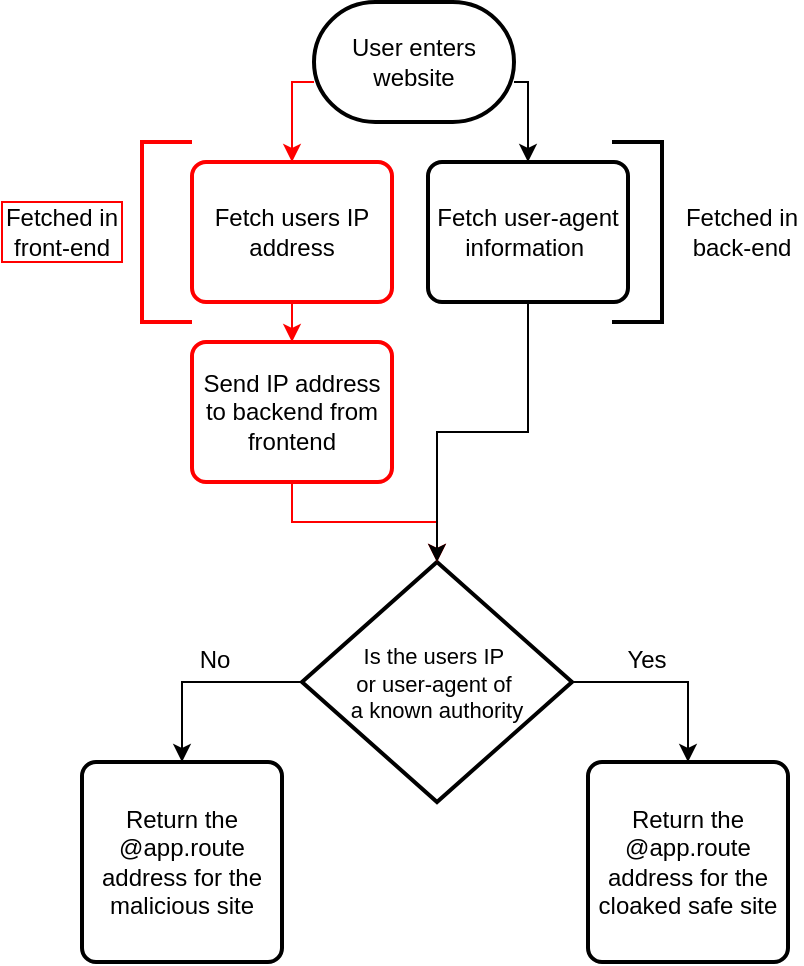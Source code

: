 <mxfile version="24.7.7">
  <diagram name="Page-1" id="gsF68JaWRqBPeV5tJFq-">
    <mxGraphModel dx="852" dy="665" grid="1" gridSize="10" guides="1" tooltips="1" connect="1" arrows="1" fold="1" page="1" pageScale="1" pageWidth="850" pageHeight="1100" math="0" shadow="0">
      <root>
        <mxCell id="0" />
        <mxCell id="1" parent="0" />
        <mxCell id="jK9HHNvisakAEsY_TNgf-29" style="edgeStyle=orthogonalEdgeStyle;rounded=0;orthogonalLoop=1;jettySize=auto;html=1;entryX=0.5;entryY=0;entryDx=0;entryDy=0;fillColor=#FF0000;strokeColor=#FF0000;" parent="1" source="jK9HHNvisakAEsY_TNgf-1" target="jK9HHNvisakAEsY_TNgf-7" edge="1">
          <mxGeometry relative="1" as="geometry">
            <Array as="points">
              <mxPoint x="325" y="100" />
            </Array>
          </mxGeometry>
        </mxCell>
        <mxCell id="jK9HHNvisakAEsY_TNgf-30" style="edgeStyle=orthogonalEdgeStyle;rounded=0;orthogonalLoop=1;jettySize=auto;html=1;entryX=0.5;entryY=0;entryDx=0;entryDy=0;" parent="1" source="jK9HHNvisakAEsY_TNgf-1" target="jK9HHNvisakAEsY_TNgf-14" edge="1">
          <mxGeometry relative="1" as="geometry">
            <Array as="points">
              <mxPoint x="443" y="100" />
            </Array>
          </mxGeometry>
        </mxCell>
        <mxCell id="jK9HHNvisakAEsY_TNgf-1" value="User enters website" style="strokeWidth=2;html=1;shape=mxgraph.flowchart.terminator;whiteSpace=wrap;" parent="1" vertex="1">
          <mxGeometry x="336" y="60" width="100" height="60" as="geometry" />
        </mxCell>
        <mxCell id="jK9HHNvisakAEsY_TNgf-36" style="edgeStyle=orthogonalEdgeStyle;rounded=0;orthogonalLoop=1;jettySize=auto;html=1;entryX=0.5;entryY=0;entryDx=0;entryDy=0;" parent="1" source="jK9HHNvisakAEsY_TNgf-2" target="jK9HHNvisakAEsY_TNgf-32" edge="1">
          <mxGeometry relative="1" as="geometry" />
        </mxCell>
        <mxCell id="jK9HHNvisakAEsY_TNgf-37" style="edgeStyle=orthogonalEdgeStyle;rounded=0;orthogonalLoop=1;jettySize=auto;html=1;entryX=0.5;entryY=0;entryDx=0;entryDy=0;" parent="1" source="jK9HHNvisakAEsY_TNgf-2" target="jK9HHNvisakAEsY_TNgf-31" edge="1">
          <mxGeometry relative="1" as="geometry" />
        </mxCell>
        <mxCell id="jK9HHNvisakAEsY_TNgf-2" value="&lt;font style=&quot;font-size: 11px;&quot;&gt;Is the users IP&amp;nbsp;&lt;/font&gt;&lt;div style=&quot;font-size: 11px;&quot;&gt;&lt;font style=&quot;font-size: 11px;&quot;&gt;&lt;font style=&quot;font-size: 11px;&quot;&gt;or&amp;nbsp;&lt;/font&gt;&lt;span style=&quot;background-color: initial;&quot;&gt;user-agent of&amp;nbsp;&lt;/span&gt;&lt;/font&gt;&lt;/div&gt;&lt;div style=&quot;font-size: 11px;&quot;&gt;&lt;font style=&quot;font-size: 11px;&quot;&gt;&lt;span style=&quot;background-color: initial;&quot;&gt;a&amp;nbsp;&lt;/span&gt;&lt;span style=&quot;background-color: initial;&quot;&gt;known authority&lt;/span&gt;&lt;/font&gt;&lt;/div&gt;" style="strokeWidth=2;html=1;shape=mxgraph.flowchart.decision;whiteSpace=wrap;" parent="1" vertex="1">
          <mxGeometry x="330" y="340" width="135" height="120" as="geometry" />
        </mxCell>
        <mxCell id="jK9HHNvisakAEsY_TNgf-10" style="edgeStyle=orthogonalEdgeStyle;rounded=0;orthogonalLoop=1;jettySize=auto;html=1;strokeColor=#FF0000;" parent="1" source="jK9HHNvisakAEsY_TNgf-7" target="jK9HHNvisakAEsY_TNgf-8" edge="1">
          <mxGeometry relative="1" as="geometry" />
        </mxCell>
        <mxCell id="jK9HHNvisakAEsY_TNgf-7" value="Fetch users IP address" style="rounded=1;whiteSpace=wrap;html=1;absoluteArcSize=1;arcSize=14;strokeWidth=2;strokeColor=#FF0000;" parent="1" vertex="1">
          <mxGeometry x="275" y="140" width="100" height="70" as="geometry" />
        </mxCell>
        <mxCell id="jK9HHNvisakAEsY_TNgf-11" style="edgeStyle=orthogonalEdgeStyle;rounded=0;orthogonalLoop=1;jettySize=auto;html=1;strokeColor=#FF0000;" parent="1" source="jK9HHNvisakAEsY_TNgf-8" target="jK9HHNvisakAEsY_TNgf-2" edge="1">
          <mxGeometry relative="1" as="geometry" />
        </mxCell>
        <mxCell id="jK9HHNvisakAEsY_TNgf-8" value="Send IP address to backend from frontend" style="rounded=1;whiteSpace=wrap;html=1;absoluteArcSize=1;arcSize=14;strokeWidth=2;strokeColor=#FF0000;" parent="1" vertex="1">
          <mxGeometry x="275" y="230" width="100" height="70" as="geometry" />
        </mxCell>
        <mxCell id="jK9HHNvisakAEsY_TNgf-14" value="Fetch user-agent information&amp;nbsp;" style="rounded=1;whiteSpace=wrap;html=1;absoluteArcSize=1;arcSize=14;strokeWidth=2;" parent="1" vertex="1">
          <mxGeometry x="393" y="140" width="100" height="70" as="geometry" />
        </mxCell>
        <mxCell id="jK9HHNvisakAEsY_TNgf-17" value="Fetched in front-end" style="text;strokeColor=#FF0000;align=center;fillColor=none;html=1;verticalAlign=middle;whiteSpace=wrap;rounded=0;" parent="1" vertex="1">
          <mxGeometry x="180" y="160" width="60" height="30" as="geometry" />
        </mxCell>
        <mxCell id="jK9HHNvisakAEsY_TNgf-18" value="" style="strokeWidth=2;html=1;shape=mxgraph.flowchart.annotation_1;align=left;pointerEvents=1;strokeColor=#FF0000;" parent="1" vertex="1">
          <mxGeometry x="250" y="130" width="25" height="90" as="geometry" />
        </mxCell>
        <mxCell id="jK9HHNvisakAEsY_TNgf-22" value="" style="strokeWidth=2;html=1;shape=mxgraph.flowchart.annotation_1;align=left;pointerEvents=1;rotation=-180;" parent="1" vertex="1">
          <mxGeometry x="485" y="130" width="25" height="90" as="geometry" />
        </mxCell>
        <mxCell id="jK9HHNvisakAEsY_TNgf-24" value="Fetched in back-end" style="text;strokeColor=none;align=center;fillColor=none;html=1;verticalAlign=middle;whiteSpace=wrap;rounded=0;" parent="1" vertex="1">
          <mxGeometry x="520" y="160" width="60" height="30" as="geometry" />
        </mxCell>
        <mxCell id="jK9HHNvisakAEsY_TNgf-28" style="edgeStyle=orthogonalEdgeStyle;rounded=0;orthogonalLoop=1;jettySize=auto;html=1;entryX=0.5;entryY=0;entryDx=0;entryDy=0;entryPerimeter=0;" parent="1" source="jK9HHNvisakAEsY_TNgf-14" target="jK9HHNvisakAEsY_TNgf-2" edge="1">
          <mxGeometry relative="1" as="geometry" />
        </mxCell>
        <mxCell id="jK9HHNvisakAEsY_TNgf-31" value="Return the @app.route address for the malicious site" style="rounded=1;whiteSpace=wrap;html=1;absoluteArcSize=1;arcSize=14;strokeWidth=2;" parent="1" vertex="1">
          <mxGeometry x="220" y="440" width="100" height="100" as="geometry" />
        </mxCell>
        <mxCell id="jK9HHNvisakAEsY_TNgf-32" value="Return the @app.route address for the cloaked safe site" style="rounded=1;whiteSpace=wrap;html=1;absoluteArcSize=1;arcSize=14;strokeWidth=2;" parent="1" vertex="1">
          <mxGeometry x="473" y="440" width="100" height="100" as="geometry" />
        </mxCell>
        <mxCell id="jK9HHNvisakAEsY_TNgf-38" value="Yes" style="text;strokeColor=none;align=center;fillColor=none;html=1;verticalAlign=middle;whiteSpace=wrap;rounded=0;" parent="1" vertex="1">
          <mxGeometry x="486" y="379" width="32.5" height="20" as="geometry" />
        </mxCell>
        <mxCell id="jK9HHNvisakAEsY_TNgf-40" value="No" style="text;strokeColor=none;align=center;fillColor=none;html=1;verticalAlign=middle;whiteSpace=wrap;rounded=0;" parent="1" vertex="1">
          <mxGeometry x="270" y="379" width="32.5" height="20" as="geometry" />
        </mxCell>
      </root>
    </mxGraphModel>
  </diagram>
</mxfile>
